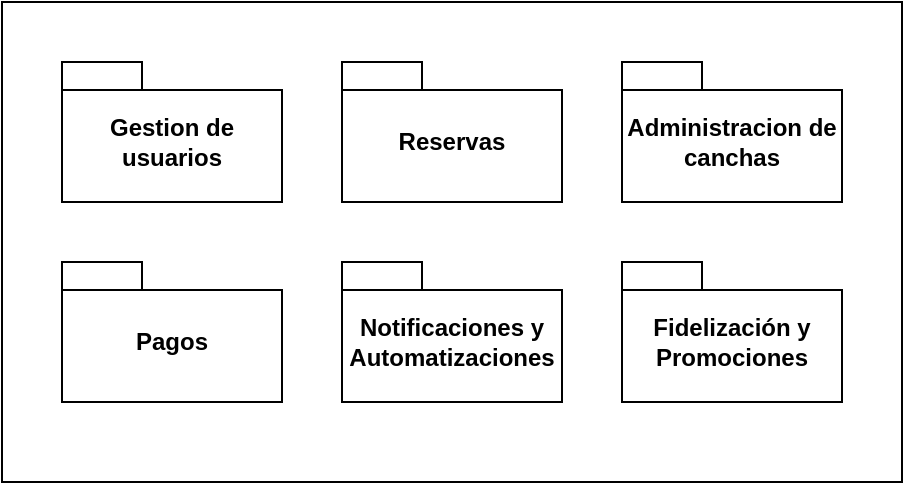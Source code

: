 <mxfile version="28.0.6">
  <diagram name="Página-1" id="mPaLbou4kibyAZ23f67s">
    <mxGraphModel dx="1025" dy="568" grid="1" gridSize="10" guides="1" tooltips="1" connect="1" arrows="1" fold="1" page="1" pageScale="1" pageWidth="827" pageHeight="1169" math="0" shadow="0">
      <root>
        <mxCell id="0" />
        <mxCell id="1" parent="0" />
        <mxCell id="Z45o2VgNw98G08-9aWnI-2" value="" style="html=1;whiteSpace=wrap;" vertex="1" parent="1">
          <mxGeometry x="30" y="80" width="450" height="240" as="geometry" />
        </mxCell>
        <mxCell id="Z45o2VgNw98G08-9aWnI-3" value="Gestion de usuarios" style="shape=folder;fontStyle=1;spacingTop=10;tabWidth=40;tabHeight=14;tabPosition=left;html=1;whiteSpace=wrap;" vertex="1" parent="1">
          <mxGeometry x="60" y="110" width="110" height="70" as="geometry" />
        </mxCell>
        <mxCell id="Z45o2VgNw98G08-9aWnI-4" value="Reservas" style="shape=folder;fontStyle=1;spacingTop=10;tabWidth=40;tabHeight=14;tabPosition=left;html=1;whiteSpace=wrap;" vertex="1" parent="1">
          <mxGeometry x="200" y="110" width="110" height="70" as="geometry" />
        </mxCell>
        <mxCell id="Z45o2VgNw98G08-9aWnI-5" value="Administracion de canchas" style="shape=folder;fontStyle=1;spacingTop=10;tabWidth=40;tabHeight=14;tabPosition=left;html=1;whiteSpace=wrap;" vertex="1" parent="1">
          <mxGeometry x="340" y="110" width="110" height="70" as="geometry" />
        </mxCell>
        <mxCell id="Z45o2VgNw98G08-9aWnI-6" value="Pagos&lt;span style=&quot;color: rgba(0, 0, 0, 0); font-family: monospace; font-size: 0px; font-weight: 400; text-align: start; text-wrap-mode: nowrap;&quot;&gt;%3CmxGraphModel%3E%3Croot%3E%3CmxCell%20id%3D%220%22%2F%3E%3CmxCell%20id%3D%221%22%20parent%3D%220%22%2F%3E%3CmxCell%20id%3D%222%22%20value%3D%22Administracion%20de%20canchas%22%20style%3D%22shape%3Dfolder%3BfontStyle%3D1%3BspacingTop%3D10%3BtabWidth%3D40%3BtabHeight%3D14%3BtabPosition%3Dleft%3Bhtml%3D1%3BwhiteSpace%3Dwrap%3B%22%20vertex%3D%221%22%20parent%3D%221%22%3E%3CmxGeometry%20x%3D%22340%22%20y%3D%22110%22%20width%3D%22110%22%20height%3D%2270%22%20as%3D%22geometry%22%2F%3E%3C%2FmxCell%3E%3C%2Froot%3E%3C%2FmxGraphModel%3E&lt;/span&gt;" style="shape=folder;fontStyle=1;spacingTop=10;tabWidth=40;tabHeight=14;tabPosition=left;html=1;whiteSpace=wrap;" vertex="1" parent="1">
          <mxGeometry x="60" y="210" width="110" height="70" as="geometry" />
        </mxCell>
        <mxCell id="Z45o2VgNw98G08-9aWnI-7" value="Notificaciones y Automatizaciones" style="shape=folder;fontStyle=1;spacingTop=10;tabWidth=40;tabHeight=14;tabPosition=left;html=1;whiteSpace=wrap;" vertex="1" parent="1">
          <mxGeometry x="200" y="210" width="110" height="70" as="geometry" />
        </mxCell>
        <mxCell id="Z45o2VgNw98G08-9aWnI-8" value="Fidelización y Promociones" style="shape=folder;fontStyle=1;spacingTop=10;tabWidth=40;tabHeight=14;tabPosition=left;html=1;whiteSpace=wrap;" vertex="1" parent="1">
          <mxGeometry x="340" y="210" width="110" height="70" as="geometry" />
        </mxCell>
      </root>
    </mxGraphModel>
  </diagram>
</mxfile>
